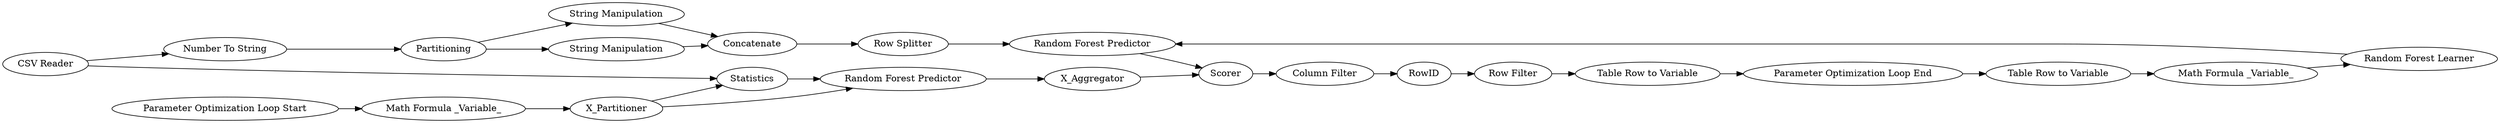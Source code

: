 digraph {
	2 -> 6
	272 -> 431
	269 -> 429
	425 -> 432
	269 -> 430
	97 -> 98
	1 -> 8
	271 -> 267
	3 -> 7
	167 -> 166
	7 -> 425
	148 -> 169
	431 -> 432
	166 -> 271
	168 -> 167
	98 -> 269
	432 -> 148
	8 -> 2
	429 -> 430
	6 -> 7
	267 -> 272
	169 -> 168
	430 -> 270
	270 -> 148
	2 -> 3
	1 -> 429
	167 [label="Row Filter"]
	169 [label="Column Filter"]
	7 [label=Concatenate]
	432 [label="Random Forest Predictor"]
	97 [label="Parameter Optimization Loop Start"]
	8 [label="Number To String"]
	269 [label=X_Partitioner]
	3 [label="String Manipulation"]
	431 [label="Random Forest Learner"]
	168 [label=RowID]
	425 [label="Row Splitter"]
	98 [label="Math Formula _Variable_"]
	6 [label="String Manipulation"]
	271 [label="Parameter Optimization Loop End"]
	166 [label="Table Row to Variable"]
	148 [label=Scorer]
	1 [label="CSV Reader"]
	429 [label=Statistics]
	430 [label="Random Forest Predictor"]
	272 [label="Math Formula _Variable_"]
	267 [label="Table Row to Variable"]
	270 [label=X_Aggregator]
	2 [label=Partitioning]
	rankdir=LR
}
